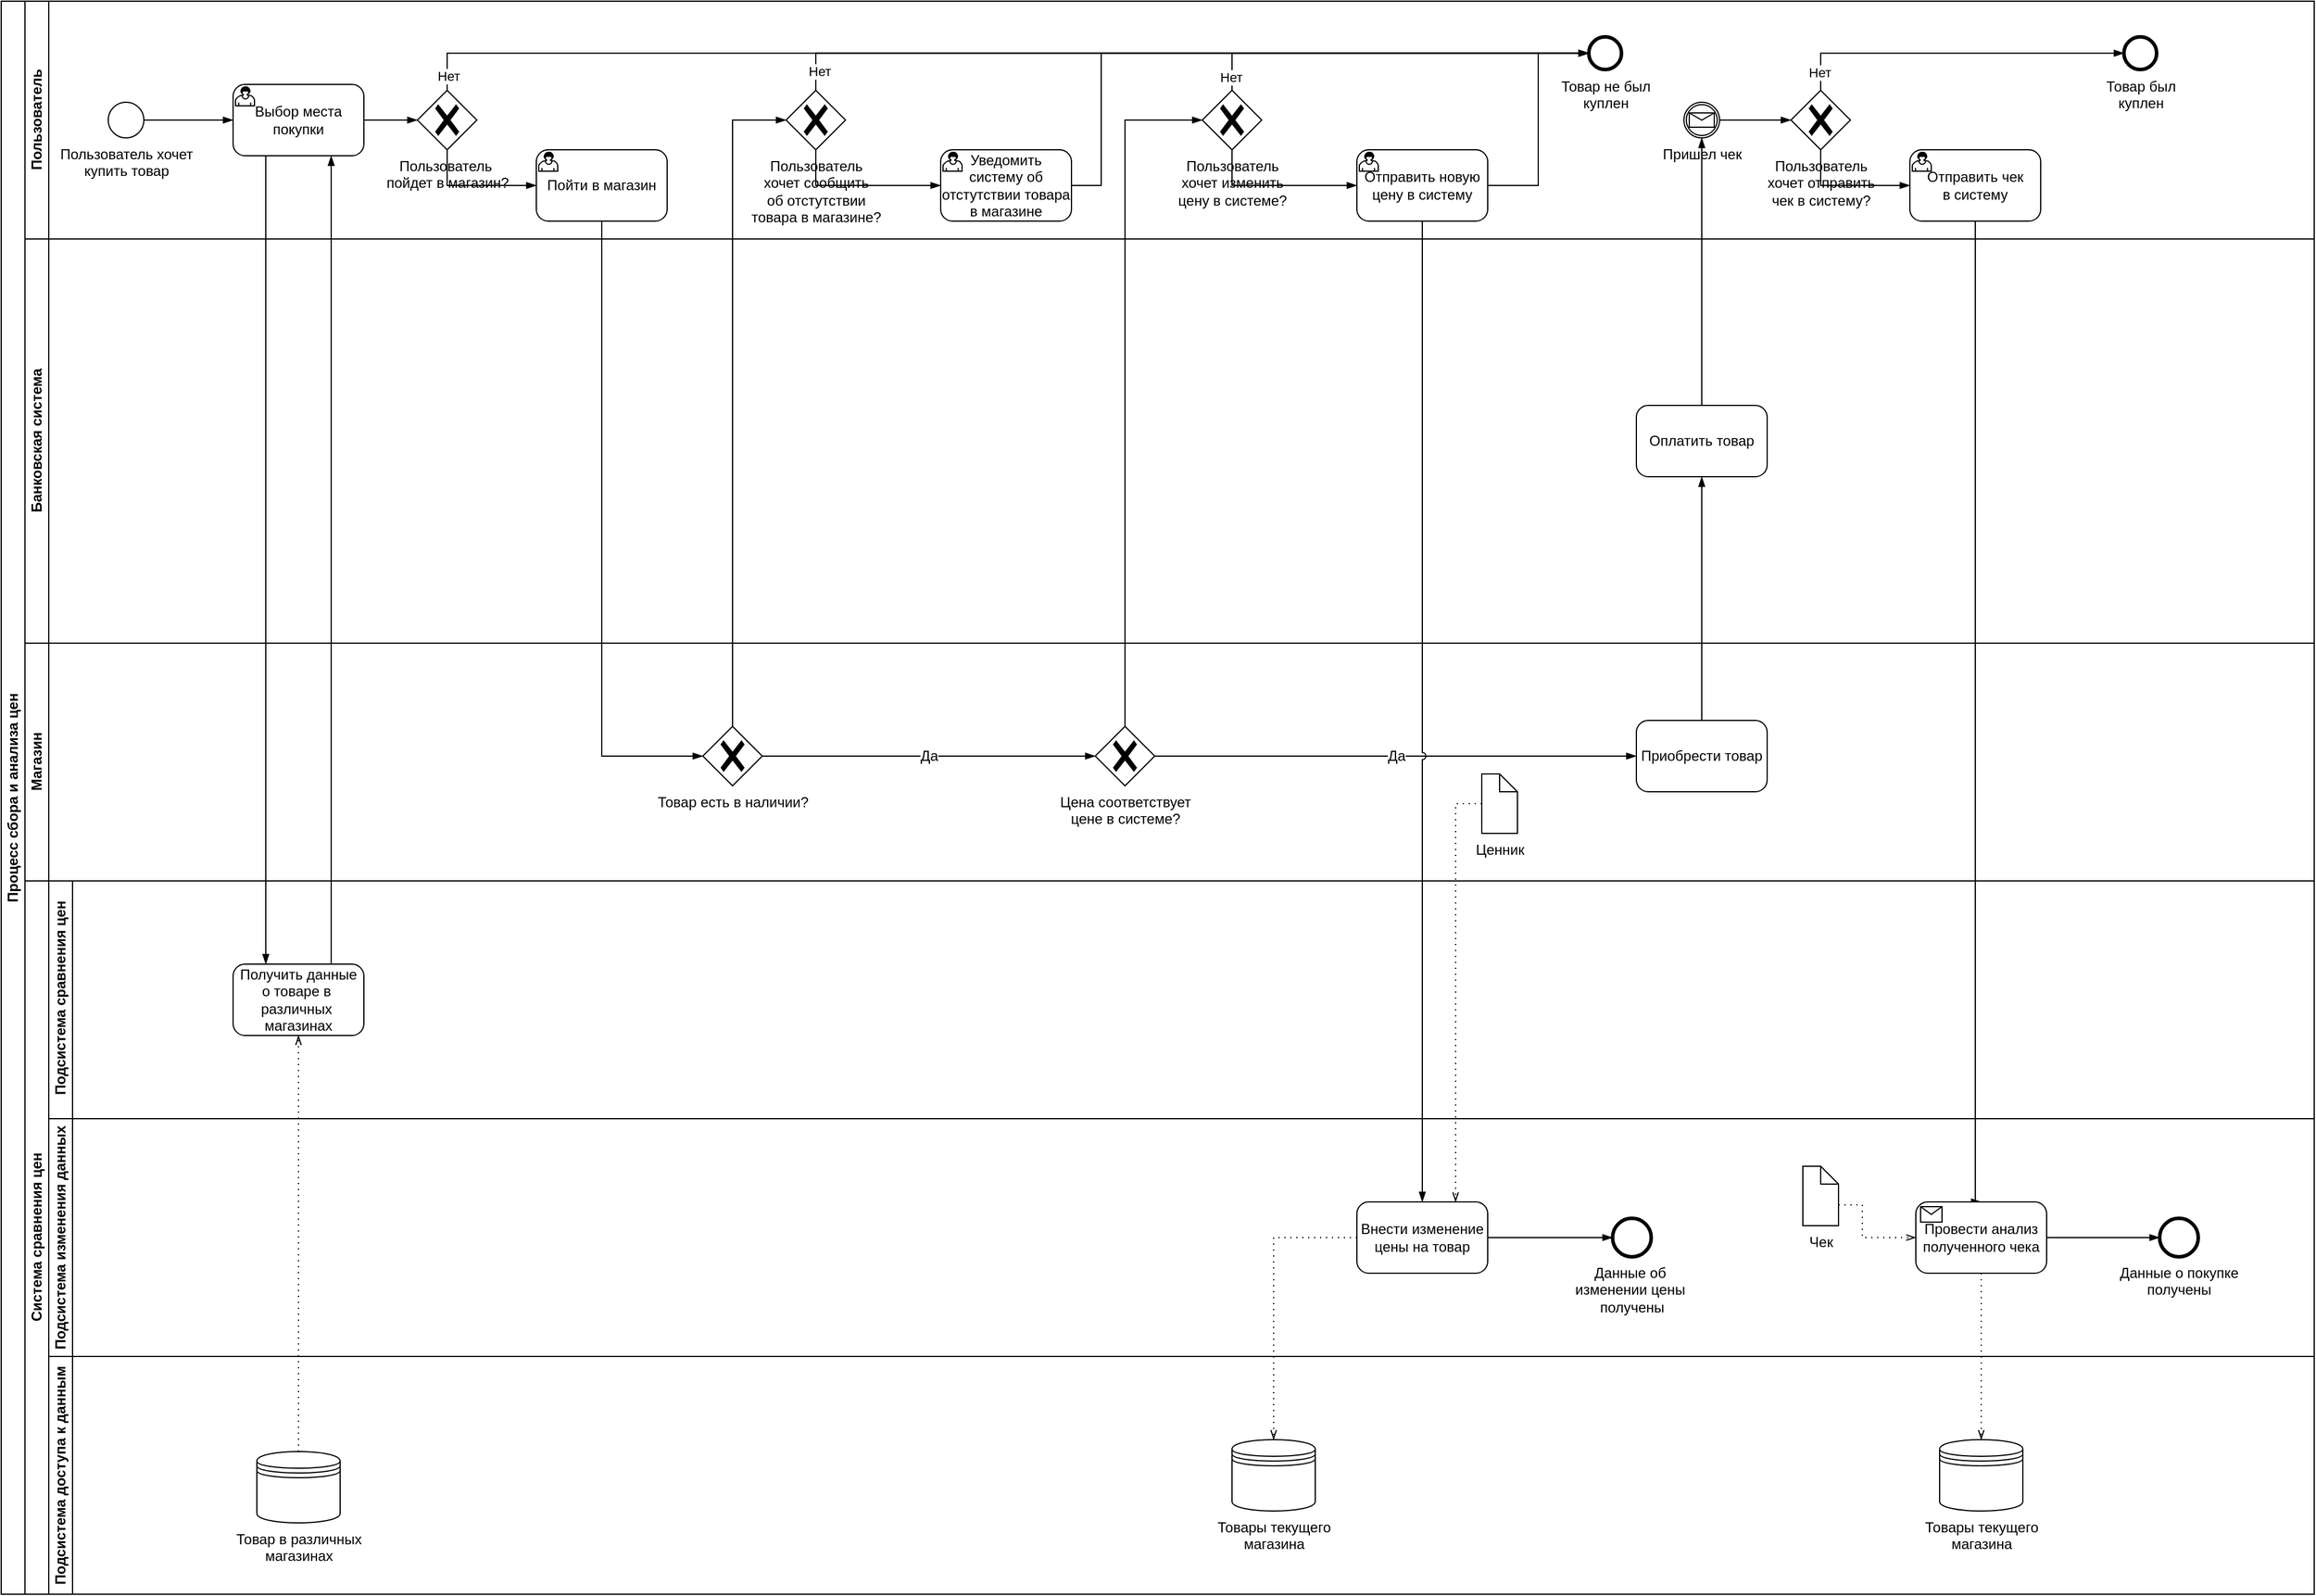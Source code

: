 <mxfile version="24.2.5" type="device">
  <diagram name="Page-1" id="ZHDZ94MFAawEk2bePR7I">
    <mxGraphModel dx="989" dy="546" grid="1" gridSize="10" guides="1" tooltips="1" connect="1" arrows="1" fold="1" page="1" pageScale="1" pageWidth="850" pageHeight="1100" math="0" shadow="0">
      <root>
        <mxCell id="0" />
        <mxCell id="1" parent="0" />
        <mxCell id="bPvuheQ4Vo8DeEKhQ3WO-1" value="Процесс сбора и анализа цен" style="swimlane;html=1;childLayout=stackLayout;resizeParent=1;resizeParentMax=0;horizontal=0;startSize=20;horizontalStack=0;whiteSpace=wrap;labelBackgroundColor=none;" parent="1" vertex="1">
          <mxGeometry x="405" y="530" width="1945" height="1340" as="geometry" />
        </mxCell>
        <mxCell id="bPvuheQ4Vo8DeEKhQ3WO-2" value="Пользователь" style="swimlane;html=1;startSize=20;horizontal=0;" parent="bPvuheQ4Vo8DeEKhQ3WO-1" vertex="1">
          <mxGeometry x="20" width="1925" height="200" as="geometry">
            <mxRectangle x="20" width="460" height="30" as="alternateBounds" />
          </mxGeometry>
        </mxCell>
        <mxCell id="M3TPKHhHua5YoJJ2DM4J-50" value="Пользователь хочет&lt;div&gt;купить товар&lt;/div&gt;" style="points=[[0.145,0.145,0],[0.5,0,0],[0.855,0.145,0],[1,0.5,0],[0.855,0.855,0],[0.5,1,0],[0.145,0.855,0],[0,0.5,0]];shape=mxgraph.bpmn.event;html=1;verticalLabelPosition=bottom;labelBackgroundColor=none;verticalAlign=top;align=center;perimeter=ellipsePerimeter;outlineConnect=0;aspect=fixed;outline=standard;symbol=general;" parent="bPvuheQ4Vo8DeEKhQ3WO-2" vertex="1">
          <mxGeometry x="70" y="85" width="30" height="30" as="geometry" />
        </mxCell>
        <mxCell id="M3TPKHhHua5YoJJ2DM4J-52" value="Выбор места покупки" style="points=[[0.25,0,0],[0.5,0,0],[0.75,0,0],[1,0.25,0],[1,0.5,0],[1,0.75,0],[0.75,1,0],[0.5,1,0],[0.25,1,0],[0,0.75,0],[0,0.5,0],[0,0.25,0]];shape=mxgraph.bpmn.task;whiteSpace=wrap;rectStyle=rounded;size=10;html=1;container=1;expand=0;collapsible=0;taskMarker=user;" parent="bPvuheQ4Vo8DeEKhQ3WO-2" vertex="1">
          <mxGeometry x="175" y="70" width="110" height="60" as="geometry" />
        </mxCell>
        <mxCell id="M3TPKHhHua5YoJJ2DM4J-53" value="" style="edgeStyle=elbowEdgeStyle;fontSize=12;html=1;endArrow=blockThin;endFill=1;rounded=0;exitX=1;exitY=0.5;exitDx=0;exitDy=0;exitPerimeter=0;entryX=0;entryY=0.5;entryDx=0;entryDy=0;entryPerimeter=0;" parent="bPvuheQ4Vo8DeEKhQ3WO-2" source="M3TPKHhHua5YoJJ2DM4J-50" target="M3TPKHhHua5YoJJ2DM4J-52" edge="1">
          <mxGeometry width="160" relative="1" as="geometry">
            <mxPoint x="220" y="200" as="sourcePoint" />
            <mxPoint x="380" y="200" as="targetPoint" />
          </mxGeometry>
        </mxCell>
        <mxCell id="M3TPKHhHua5YoJJ2DM4J-59" value="Пользователь&amp;nbsp;&lt;div&gt;пойдет в магазин?&lt;/div&gt;" style="points=[[0.25,0.25,0],[0.5,0,0],[0.75,0.25,0],[1,0.5,0],[0.75,0.75,0],[0.5,1,0],[0.25,0.75,0],[0,0.5,0]];shape=mxgraph.bpmn.gateway2;html=1;verticalLabelPosition=bottom;labelBackgroundColor=none;verticalAlign=top;align=center;perimeter=rhombusPerimeter;outlineConnect=0;outline=none;symbol=none;gwType=exclusive;" parent="bPvuheQ4Vo8DeEKhQ3WO-2" vertex="1">
          <mxGeometry x="330" y="75" width="50" height="50" as="geometry" />
        </mxCell>
        <mxCell id="M3TPKHhHua5YoJJ2DM4J-60" value="" style="edgeStyle=elbowEdgeStyle;fontSize=12;html=1;endArrow=blockThin;endFill=1;rounded=0;exitX=1;exitY=0.5;exitDx=0;exitDy=0;exitPerimeter=0;entryX=0;entryY=0.5;entryDx=0;entryDy=0;entryPerimeter=0;" parent="bPvuheQ4Vo8DeEKhQ3WO-2" source="M3TPKHhHua5YoJJ2DM4J-52" target="M3TPKHhHua5YoJJ2DM4J-59" edge="1">
          <mxGeometry width="160" relative="1" as="geometry">
            <mxPoint x="560" y="210" as="sourcePoint" />
            <mxPoint x="720" y="210" as="targetPoint" />
          </mxGeometry>
        </mxCell>
        <mxCell id="M3TPKHhHua5YoJJ2DM4J-61" value="Пойти в магазин" style="points=[[0.25,0,0],[0.5,0,0],[0.75,0,0],[1,0.25,0],[1,0.5,0],[1,0.75,0],[0.75,1,0],[0.5,1,0],[0.25,1,0],[0,0.75,0],[0,0.5,0],[0,0.25,0]];shape=mxgraph.bpmn.task;whiteSpace=wrap;rectStyle=rounded;size=10;html=1;container=1;expand=0;collapsible=0;taskMarker=user;" parent="bPvuheQ4Vo8DeEKhQ3WO-2" vertex="1">
          <mxGeometry x="430" y="125" width="110" height="60" as="geometry" />
        </mxCell>
        <mxCell id="M3TPKHhHua5YoJJ2DM4J-62" value="" style="edgeStyle=elbowEdgeStyle;fontSize=12;html=1;endArrow=blockThin;endFill=1;rounded=0;exitX=0.5;exitY=1;exitDx=0;exitDy=0;exitPerimeter=0;entryX=0;entryY=0.5;entryDx=0;entryDy=0;entryPerimeter=0;" parent="bPvuheQ4Vo8DeEKhQ3WO-2" source="M3TPKHhHua5YoJJ2DM4J-59" target="M3TPKHhHua5YoJJ2DM4J-61" edge="1">
          <mxGeometry width="160" relative="1" as="geometry">
            <mxPoint x="490" y="310" as="sourcePoint" />
            <mxPoint x="650" y="310" as="targetPoint" />
            <Array as="points">
              <mxPoint x="355" y="140" />
            </Array>
          </mxGeometry>
        </mxCell>
        <mxCell id="M3TPKHhHua5YoJJ2DM4J-65" value="" style="edgeStyle=elbowEdgeStyle;fontSize=12;html=1;endArrow=blockThin;endFill=1;rounded=0;entryX=0;entryY=0.5;entryDx=0;entryDy=0;entryPerimeter=0;exitX=0.5;exitY=0;exitDx=0;exitDy=0;exitPerimeter=0;" parent="bPvuheQ4Vo8DeEKhQ3WO-2" source="M3TPKHhHua5YoJJ2DM4J-59" target="M3TPKHhHua5YoJJ2DM4J-92" edge="1">
          <mxGeometry width="160" relative="1" as="geometry">
            <mxPoint x="270" y="220" as="sourcePoint" />
            <mxPoint x="471.25" y="43.75" as="targetPoint" />
            <Array as="points">
              <mxPoint x="355" y="60" />
            </Array>
          </mxGeometry>
        </mxCell>
        <mxCell id="M3TPKHhHua5YoJJ2DM4J-114" value="Нет" style="edgeLabel;html=1;align=center;verticalAlign=middle;resizable=0;points=[];" parent="M3TPKHhHua5YoJJ2DM4J-65" vertex="1" connectable="0">
          <mxGeometry x="-0.975" y="-1" relative="1" as="geometry">
            <mxPoint as="offset" />
          </mxGeometry>
        </mxCell>
        <mxCell id="M3TPKHhHua5YoJJ2DM4J-70" value="Пользователь&lt;div&gt;хочет сообщить&lt;/div&gt;&lt;div&gt;об отстутствии&lt;/div&gt;&lt;div&gt;товара в магазине?&lt;/div&gt;" style="points=[[0.25,0.25,0],[0.5,0,0],[0.75,0.25,0],[1,0.5,0],[0.75,0.75,0],[0.5,1,0],[0.25,0.75,0],[0,0.5,0]];shape=mxgraph.bpmn.gateway2;html=1;verticalLabelPosition=bottom;labelBackgroundColor=none;verticalAlign=top;align=center;perimeter=rhombusPerimeter;outlineConnect=0;outline=none;symbol=none;gwType=exclusive;" parent="bPvuheQ4Vo8DeEKhQ3WO-2" vertex="1">
          <mxGeometry x="640" y="75" width="50" height="50" as="geometry" />
        </mxCell>
        <mxCell id="M3TPKHhHua5YoJJ2DM4J-83" value="Уведомить систему об отстутствии товара&lt;div&gt;в магазине&lt;/div&gt;" style="points=[[0.25,0,0],[0.5,0,0],[0.75,0,0],[1,0.25,0],[1,0.5,0],[1,0.75,0],[0.75,1,0],[0.5,1,0],[0.25,1,0],[0,0.75,0],[0,0.5,0],[0,0.25,0]];shape=mxgraph.bpmn.task;whiteSpace=wrap;rectStyle=rounded;size=10;html=1;container=1;expand=0;collapsible=0;taskMarker=user;" parent="bPvuheQ4Vo8DeEKhQ3WO-2" vertex="1">
          <mxGeometry x="770" y="125" width="110" height="60" as="geometry" />
        </mxCell>
        <mxCell id="M3TPKHhHua5YoJJ2DM4J-84" value="" style="edgeStyle=elbowEdgeStyle;fontSize=12;html=1;endArrow=blockThin;endFill=1;rounded=0;exitX=0.5;exitY=1;exitDx=0;exitDy=0;exitPerimeter=0;entryX=0;entryY=0.5;entryDx=0;entryDy=0;entryPerimeter=0;elbow=vertical;" parent="bPvuheQ4Vo8DeEKhQ3WO-2" source="M3TPKHhHua5YoJJ2DM4J-70" target="M3TPKHhHua5YoJJ2DM4J-83" edge="1">
          <mxGeometry width="160" relative="1" as="geometry">
            <mxPoint x="540" y="310" as="sourcePoint" />
            <mxPoint x="700" y="310" as="targetPoint" />
            <Array as="points">
              <mxPoint x="665" y="155" />
            </Array>
          </mxGeometry>
        </mxCell>
        <mxCell id="M3TPKHhHua5YoJJ2DM4J-86" value="" style="edgeStyle=elbowEdgeStyle;fontSize=12;html=1;endArrow=blockThin;endFill=1;rounded=0;entryX=0;entryY=0.5;entryDx=0;entryDy=0;entryPerimeter=0;exitX=0.5;exitY=0;exitDx=0;exitDy=0;exitPerimeter=0;" parent="bPvuheQ4Vo8DeEKhQ3WO-2" source="M3TPKHhHua5YoJJ2DM4J-70" target="M3TPKHhHua5YoJJ2DM4J-92" edge="1">
          <mxGeometry width="160" relative="1" as="geometry">
            <mxPoint x="540" y="310" as="sourcePoint" />
            <mxPoint x="811.25" y="43.75" as="targetPoint" />
            <Array as="points">
              <mxPoint x="665" y="60" />
            </Array>
          </mxGeometry>
        </mxCell>
        <mxCell id="M3TPKHhHua5YoJJ2DM4J-115" value="Нет" style="edgeLabel;html=1;align=center;verticalAlign=middle;resizable=0;points=[];" parent="M3TPKHhHua5YoJJ2DM4J-86" vertex="1" connectable="0">
          <mxGeometry x="-0.953" y="-3" relative="1" as="geometry">
            <mxPoint as="offset" />
          </mxGeometry>
        </mxCell>
        <mxCell id="M3TPKHhHua5YoJJ2DM4J-89" value="Пользователь&lt;div&gt;хочет изменить&lt;/div&gt;&lt;div&gt;&lt;span style=&quot;background-color: initial;&quot;&gt;цену в системе?&lt;/span&gt;&lt;/div&gt;" style="points=[[0.25,0.25,0],[0.5,0,0],[0.75,0.25,0],[1,0.5,0],[0.75,0.75,0],[0.5,1,0],[0.25,0.75,0],[0,0.5,0]];shape=mxgraph.bpmn.gateway2;html=1;verticalLabelPosition=bottom;labelBackgroundColor=none;verticalAlign=top;align=center;perimeter=rhombusPerimeter;outlineConnect=0;outline=none;symbol=none;gwType=exclusive;" parent="bPvuheQ4Vo8DeEKhQ3WO-2" vertex="1">
          <mxGeometry x="990" y="75" width="50" height="50" as="geometry" />
        </mxCell>
        <mxCell id="M3TPKHhHua5YoJJ2DM4J-90" value="Отправить новую&lt;div&gt;цену в систему&lt;/div&gt;" style="points=[[0.25,0,0],[0.5,0,0],[0.75,0,0],[1,0.25,0],[1,0.5,0],[1,0.75,0],[0.75,1,0],[0.5,1,0],[0.25,1,0],[0,0.75,0],[0,0.5,0],[0,0.25,0]];shape=mxgraph.bpmn.task;whiteSpace=wrap;rectStyle=rounded;size=10;html=1;container=1;expand=0;collapsible=0;taskMarker=user;" parent="bPvuheQ4Vo8DeEKhQ3WO-2" vertex="1">
          <mxGeometry x="1120" y="125" width="110" height="60" as="geometry" />
        </mxCell>
        <mxCell id="M3TPKHhHua5YoJJ2DM4J-91" value="" style="edgeStyle=elbowEdgeStyle;fontSize=12;html=1;endArrow=blockThin;endFill=1;rounded=0;exitX=0.5;exitY=1;exitDx=0;exitDy=0;exitPerimeter=0;entryX=0;entryY=0.5;entryDx=0;entryDy=0;entryPerimeter=0;elbow=vertical;" parent="bPvuheQ4Vo8DeEKhQ3WO-2" source="M3TPKHhHua5YoJJ2DM4J-89" target="M3TPKHhHua5YoJJ2DM4J-90" edge="1">
          <mxGeometry width="160" relative="1" as="geometry">
            <mxPoint x="890" y="300" as="sourcePoint" />
            <mxPoint x="1050" y="300" as="targetPoint" />
            <Array as="points">
              <mxPoint x="1075" y="155" />
            </Array>
          </mxGeometry>
        </mxCell>
        <mxCell id="M3TPKHhHua5YoJJ2DM4J-92" value="Товар не был&lt;div&gt;куплен&lt;/div&gt;" style="points=[[0.145,0.145,0],[0.5,0,0],[0.855,0.145,0],[1,0.5,0],[0.855,0.855,0],[0.5,1,0],[0.145,0.855,0],[0,0.5,0]];shape=mxgraph.bpmn.event;html=1;verticalLabelPosition=bottom;labelBackgroundColor=none;verticalAlign=top;align=center;perimeter=ellipsePerimeter;outlineConnect=0;aspect=fixed;outline=end;symbol=terminate2;" parent="bPvuheQ4Vo8DeEKhQ3WO-2" vertex="1">
          <mxGeometry x="1315" y="30" width="27.5" height="27.5" as="geometry" />
        </mxCell>
        <mxCell id="M3TPKHhHua5YoJJ2DM4J-93" value="" style="edgeStyle=elbowEdgeStyle;fontSize=12;html=1;endArrow=blockThin;endFill=1;rounded=0;entryX=0;entryY=0.5;entryDx=0;entryDy=0;entryPerimeter=0;exitX=0.5;exitY=0;exitDx=0;exitDy=0;exitPerimeter=0;" parent="bPvuheQ4Vo8DeEKhQ3WO-2" source="M3TPKHhHua5YoJJ2DM4J-89" target="M3TPKHhHua5YoJJ2DM4J-92" edge="1">
          <mxGeometry width="160" relative="1" as="geometry">
            <mxPoint x="890" y="300" as="sourcePoint" />
            <mxPoint x="1050" y="300" as="targetPoint" />
            <Array as="points">
              <mxPoint x="1015" y="50" />
            </Array>
          </mxGeometry>
        </mxCell>
        <mxCell id="M3TPKHhHua5YoJJ2DM4J-116" value="Нет" style="edgeLabel;html=1;align=center;verticalAlign=middle;resizable=0;points=[];" parent="M3TPKHhHua5YoJJ2DM4J-93" vertex="1" connectable="0">
          <mxGeometry x="-0.931" y="1" relative="1" as="geometry">
            <mxPoint as="offset" />
          </mxGeometry>
        </mxCell>
        <mxCell id="M3TPKHhHua5YoJJ2DM4J-97" value="" style="edgeStyle=elbowEdgeStyle;fontSize=12;html=1;endArrow=blockThin;endFill=1;rounded=0;exitX=1;exitY=0.5;exitDx=0;exitDy=0;exitPerimeter=0;entryX=0;entryY=0.5;entryDx=0;entryDy=0;entryPerimeter=0;" parent="bPvuheQ4Vo8DeEKhQ3WO-2" source="M3TPKHhHua5YoJJ2DM4J-90" target="M3TPKHhHua5YoJJ2DM4J-92" edge="1">
          <mxGeometry width="160" relative="1" as="geometry">
            <mxPoint x="935" y="270" as="sourcePoint" />
            <mxPoint x="1315" y="40" as="targetPoint" />
          </mxGeometry>
        </mxCell>
        <mxCell id="M3TPKHhHua5YoJJ2DM4J-98" value="" style="edgeStyle=elbowEdgeStyle;fontSize=12;html=1;endArrow=blockThin;endFill=1;rounded=0;exitX=1;exitY=0.5;exitDx=0;exitDy=0;exitPerimeter=0;entryX=0;entryY=0.5;entryDx=0;entryDy=0;entryPerimeter=0;" parent="bPvuheQ4Vo8DeEKhQ3WO-2" source="M3TPKHhHua5YoJJ2DM4J-83" target="M3TPKHhHua5YoJJ2DM4J-92" edge="1">
          <mxGeometry width="160" relative="1" as="geometry">
            <mxPoint x="1035" y="210" as="sourcePoint" />
            <mxPoint x="1195" y="210" as="targetPoint" />
            <Array as="points">
              <mxPoint x="905" y="100" />
            </Array>
          </mxGeometry>
        </mxCell>
        <mxCell id="M3TPKHhHua5YoJJ2DM4J-105" value="Пришел чек" style="points=[[0.145,0.145,0],[0.5,0,0],[0.855,0.145,0],[1,0.5,0],[0.855,0.855,0],[0.5,1,0],[0.145,0.855,0],[0,0.5,0]];shape=mxgraph.bpmn.event;html=1;verticalLabelPosition=bottom;labelBackgroundColor=none;verticalAlign=top;align=center;perimeter=ellipsePerimeter;outlineConnect=0;aspect=fixed;outline=catching;symbol=message;" parent="bPvuheQ4Vo8DeEKhQ3WO-2" vertex="1">
          <mxGeometry x="1395" y="85" width="30" height="30" as="geometry" />
        </mxCell>
        <mxCell id="M3TPKHhHua5YoJJ2DM4J-108" value="Пользователь&lt;div&gt;хочет отправить&lt;/div&gt;&lt;div&gt;чек в систему?&lt;/div&gt;" style="points=[[0.25,0.25,0],[0.5,0,0],[0.75,0.25,0],[1,0.5,0],[0.75,0.75,0],[0.5,1,0],[0.25,0.75,0],[0,0.5,0]];shape=mxgraph.bpmn.gateway2;html=1;verticalLabelPosition=bottom;labelBackgroundColor=none;verticalAlign=top;align=center;perimeter=rhombusPerimeter;outlineConnect=0;outline=none;symbol=none;gwType=exclusive;" parent="bPvuheQ4Vo8DeEKhQ3WO-2" vertex="1">
          <mxGeometry x="1485" y="75" width="50" height="50" as="geometry" />
        </mxCell>
        <mxCell id="M3TPKHhHua5YoJJ2DM4J-109" value="" style="edgeStyle=elbowEdgeStyle;fontSize=12;html=1;endArrow=blockThin;endFill=1;rounded=0;entryX=0;entryY=0.5;entryDx=0;entryDy=0;entryPerimeter=0;exitX=1;exitY=0.5;exitDx=0;exitDy=0;exitPerimeter=0;" parent="bPvuheQ4Vo8DeEKhQ3WO-2" source="M3TPKHhHua5YoJJ2DM4J-105" target="M3TPKHhHua5YoJJ2DM4J-108" edge="1">
          <mxGeometry width="160" relative="1" as="geometry">
            <mxPoint x="1235" y="250" as="sourcePoint" />
            <mxPoint x="1395" y="250" as="targetPoint" />
          </mxGeometry>
        </mxCell>
        <mxCell id="M3TPKHhHua5YoJJ2DM4J-110" value="Отправить чек&lt;div&gt;в систему&lt;/div&gt;" style="points=[[0.25,0,0],[0.5,0,0],[0.75,0,0],[1,0.25,0],[1,0.5,0],[1,0.75,0],[0.75,1,0],[0.5,1,0],[0.25,1,0],[0,0.75,0],[0,0.5,0],[0,0.25,0]];shape=mxgraph.bpmn.task;whiteSpace=wrap;rectStyle=rounded;size=10;html=1;container=1;expand=0;collapsible=0;taskMarker=user;" parent="bPvuheQ4Vo8DeEKhQ3WO-2" vertex="1">
          <mxGeometry x="1585" y="125" width="110" height="60" as="geometry" />
        </mxCell>
        <mxCell id="M3TPKHhHua5YoJJ2DM4J-111" value="" style="edgeStyle=elbowEdgeStyle;fontSize=12;html=1;endArrow=blockThin;endFill=1;rounded=0;entryX=0;entryY=0.5;entryDx=0;entryDy=0;entryPerimeter=0;exitX=0.5;exitY=1;exitDx=0;exitDy=0;exitPerimeter=0;" parent="bPvuheQ4Vo8DeEKhQ3WO-2" source="M3TPKHhHua5YoJJ2DM4J-108" target="M3TPKHhHua5YoJJ2DM4J-110" edge="1">
          <mxGeometry width="160" relative="1" as="geometry">
            <mxPoint x="1465" y="220" as="sourcePoint" />
            <mxPoint x="1625" y="220" as="targetPoint" />
            <Array as="points">
              <mxPoint x="1510" y="140" />
            </Array>
          </mxGeometry>
        </mxCell>
        <mxCell id="M3TPKHhHua5YoJJ2DM4J-141" value="Товар был&lt;div&gt;куплен&lt;/div&gt;" style="points=[[0.145,0.145,0],[0.5,0,0],[0.855,0.145,0],[1,0.5,0],[0.855,0.855,0],[0.5,1,0],[0.145,0.855,0],[0,0.5,0]];shape=mxgraph.bpmn.event;html=1;verticalLabelPosition=bottom;labelBackgroundColor=none;verticalAlign=top;align=center;perimeter=ellipsePerimeter;outlineConnect=0;aspect=fixed;outline=end;symbol=terminate2;" parent="bPvuheQ4Vo8DeEKhQ3WO-2" vertex="1">
          <mxGeometry x="1765" y="30" width="27.5" height="27.5" as="geometry" />
        </mxCell>
        <mxCell id="M3TPKHhHua5YoJJ2DM4J-144" value="" style="edgeStyle=elbowEdgeStyle;fontSize=12;html=1;endArrow=blockThin;endFill=1;rounded=0;entryX=0;entryY=0.5;entryDx=0;entryDy=0;entryPerimeter=0;exitX=0.5;exitY=0;exitDx=0;exitDy=0;exitPerimeter=0;" parent="bPvuheQ4Vo8DeEKhQ3WO-2" source="M3TPKHhHua5YoJJ2DM4J-108" target="M3TPKHhHua5YoJJ2DM4J-141" edge="1">
          <mxGeometry width="160" relative="1" as="geometry">
            <mxPoint x="1455" y="280" as="sourcePoint" />
            <mxPoint x="1615" y="280" as="targetPoint" />
            <Array as="points">
              <mxPoint x="1510" y="50" />
            </Array>
          </mxGeometry>
        </mxCell>
        <mxCell id="M3TPKHhHua5YoJJ2DM4J-146" value="Нет" style="edgeLabel;html=1;align=center;verticalAlign=middle;resizable=0;points=[];" parent="M3TPKHhHua5YoJJ2DM4J-144" vertex="1" connectable="0">
          <mxGeometry x="-0.892" y="1" relative="1" as="geometry">
            <mxPoint as="offset" />
          </mxGeometry>
        </mxCell>
        <mxCell id="bPvuheQ4Vo8DeEKhQ3WO-3" value="Банковская система" style="swimlane;html=1;startSize=20;horizontal=0;" parent="bPvuheQ4Vo8DeEKhQ3WO-1" vertex="1">
          <mxGeometry x="20" y="200" width="1925" height="340" as="geometry" />
        </mxCell>
        <mxCell id="M3TPKHhHua5YoJJ2DM4J-103" value="Оплатить товар" style="points=[[0.25,0,0],[0.5,0,0],[0.75,0,0],[1,0.25,0],[1,0.5,0],[1,0.75,0],[0.75,1,0],[0.5,1,0],[0.25,1,0],[0,0.75,0],[0,0.5,0],[0,0.25,0]];shape=mxgraph.bpmn.task;whiteSpace=wrap;rectStyle=rounded;size=10;html=1;container=1;expand=0;collapsible=0;taskMarker=abstract;" parent="bPvuheQ4Vo8DeEKhQ3WO-3" vertex="1">
          <mxGeometry x="1355" y="140" width="110" height="60" as="geometry" />
        </mxCell>
        <mxCell id="s-Xhp7sbvqzumtTe6QiF-10" value="Магазин" style="swimlane;html=1;startSize=20;horizontal=0;" parent="bPvuheQ4Vo8DeEKhQ3WO-1" vertex="1">
          <mxGeometry x="20" y="540" width="1925" height="200" as="geometry" />
        </mxCell>
        <mxCell id="M3TPKHhHua5YoJJ2DM4J-66" value="Товар есть в наличии?" style="points=[[0.25,0.25,0],[0.5,0,0],[0.75,0.25,0],[1,0.5,0],[0.75,0.75,0],[0.5,1,0],[0.25,0.75,0],[0,0.5,0]];shape=mxgraph.bpmn.gateway2;html=1;verticalLabelPosition=bottom;labelBackgroundColor=none;verticalAlign=top;align=center;perimeter=rhombusPerimeter;outlineConnect=0;outline=none;symbol=none;gwType=exclusive;" parent="s-Xhp7sbvqzumtTe6QiF-10" vertex="1">
          <mxGeometry x="570" y="70" width="50" height="50" as="geometry" />
        </mxCell>
        <mxCell id="M3TPKHhHua5YoJJ2DM4J-68" value="Цена соответствует&lt;div&gt;цене в системе?&lt;/div&gt;" style="points=[[0.25,0.25,0],[0.5,0,0],[0.75,0.25,0],[1,0.5,0],[0.75,0.75,0],[0.5,1,0],[0.25,0.75,0],[0,0.5,0]];shape=mxgraph.bpmn.gateway2;html=1;verticalLabelPosition=bottom;labelBackgroundColor=none;verticalAlign=top;align=center;perimeter=rhombusPerimeter;outlineConnect=0;outline=none;symbol=none;gwType=exclusive;" parent="s-Xhp7sbvqzumtTe6QiF-10" vertex="1">
          <mxGeometry x="900" y="70" width="50" height="50" as="geometry" />
        </mxCell>
        <mxCell id="M3TPKHhHua5YoJJ2DM4J-69" value="Да" style="edgeStyle=elbowEdgeStyle;fontSize=12;html=1;endArrow=blockThin;endFill=1;rounded=0;exitX=1;exitY=0.5;exitDx=0;exitDy=0;exitPerimeter=0;entryX=0;entryY=0.5;entryDx=0;entryDy=0;entryPerimeter=0;" parent="s-Xhp7sbvqzumtTe6QiF-10" source="M3TPKHhHua5YoJJ2DM4J-66" target="M3TPKHhHua5YoJJ2DM4J-68" edge="1">
          <mxGeometry width="160" relative="1" as="geometry">
            <mxPoint x="630" y="-40" as="sourcePoint" />
            <mxPoint x="790" y="-40" as="targetPoint" />
          </mxGeometry>
        </mxCell>
        <mxCell id="M3TPKHhHua5YoJJ2DM4J-87" value="Приобрести товар" style="points=[[0.25,0,0],[0.5,0,0],[0.75,0,0],[1,0.25,0],[1,0.5,0],[1,0.75,0],[0.75,1,0],[0.5,1,0],[0.25,1,0],[0,0.75,0],[0,0.5,0],[0,0.25,0]];shape=mxgraph.bpmn.task;whiteSpace=wrap;rectStyle=rounded;size=10;html=1;container=1;expand=0;collapsible=0;taskMarker=abstract;" parent="s-Xhp7sbvqzumtTe6QiF-10" vertex="1">
          <mxGeometry x="1355" y="65" width="110" height="60" as="geometry" />
        </mxCell>
        <mxCell id="M3TPKHhHua5YoJJ2DM4J-88" value="Да" style="edgeStyle=elbowEdgeStyle;fontSize=12;html=1;endArrow=blockThin;endFill=1;rounded=0;entryX=0;entryY=0.5;entryDx=0;entryDy=0;entryPerimeter=0;exitX=1;exitY=0.5;exitDx=0;exitDy=0;exitPerimeter=0;" parent="s-Xhp7sbvqzumtTe6QiF-10" source="M3TPKHhHua5YoJJ2DM4J-68" target="M3TPKHhHua5YoJJ2DM4J-87" edge="1">
          <mxGeometry width="160" relative="1" as="geometry">
            <mxPoint x="590" y="60" as="sourcePoint" />
            <mxPoint x="750" y="60" as="targetPoint" />
          </mxGeometry>
        </mxCell>
        <mxCell id="M3TPKHhHua5YoJJ2DM4J-101" value="Ценник" style="shape=mxgraph.bpmn.data;labelPosition=center;verticalLabelPosition=bottom;align=center;verticalAlign=top;size=15;html=1;" parent="s-Xhp7sbvqzumtTe6QiF-10" vertex="1">
          <mxGeometry x="1225" y="110" width="30" height="50" as="geometry" />
        </mxCell>
        <mxCell id="M3TPKHhHua5YoJJ2DM4J-104" value="" style="edgeStyle=elbowEdgeStyle;fontSize=12;html=1;endArrow=blockThin;endFill=1;rounded=0;exitX=0.5;exitY=0;exitDx=0;exitDy=0;exitPerimeter=0;entryX=0.5;entryY=1;entryDx=0;entryDy=0;entryPerimeter=0;" parent="bPvuheQ4Vo8DeEKhQ3WO-1" source="M3TPKHhHua5YoJJ2DM4J-87" target="M3TPKHhHua5YoJJ2DM4J-103" edge="1">
          <mxGeometry width="160" relative="1" as="geometry">
            <mxPoint x="1420" y="430" as="sourcePoint" />
            <mxPoint x="1405" y="350" as="targetPoint" />
          </mxGeometry>
        </mxCell>
        <mxCell id="M3TPKHhHua5YoJJ2DM4J-57" value="" style="edgeStyle=elbowEdgeStyle;fontSize=12;html=1;endArrow=blockThin;endFill=1;rounded=0;exitX=0.25;exitY=1;exitDx=0;exitDy=0;exitPerimeter=0;entryX=0.25;entryY=0;entryDx=0;entryDy=0;entryPerimeter=0;" parent="bPvuheQ4Vo8DeEKhQ3WO-1" source="M3TPKHhHua5YoJJ2DM4J-52" target="M3TPKHhHua5YoJJ2DM4J-54" edge="1">
          <mxGeometry width="160" relative="1" as="geometry">
            <mxPoint x="330" y="470" as="sourcePoint" />
            <mxPoint x="490" y="470" as="targetPoint" />
          </mxGeometry>
        </mxCell>
        <mxCell id="M3TPKHhHua5YoJJ2DM4J-58" value="" style="edgeStyle=elbowEdgeStyle;fontSize=12;html=1;endArrow=blockThin;endFill=1;rounded=0;exitX=0.75;exitY=0;exitDx=0;exitDy=0;exitPerimeter=0;entryX=0.75;entryY=1;entryDx=0;entryDy=0;entryPerimeter=0;" parent="bPvuheQ4Vo8DeEKhQ3WO-1" source="M3TPKHhHua5YoJJ2DM4J-54" target="M3TPKHhHua5YoJJ2DM4J-52" edge="1">
          <mxGeometry width="160" relative="1" as="geometry">
            <mxPoint x="530" y="360" as="sourcePoint" />
            <mxPoint x="690" y="360" as="targetPoint" />
          </mxGeometry>
        </mxCell>
        <mxCell id="M3TPKHhHua5YoJJ2DM4J-67" value="" style="edgeStyle=elbowEdgeStyle;fontSize=12;html=1;endArrow=blockThin;endFill=1;rounded=0;exitX=0.5;exitY=1;exitDx=0;exitDy=0;exitPerimeter=0;entryX=0;entryY=0.5;entryDx=0;entryDy=0;entryPerimeter=0;" parent="bPvuheQ4Vo8DeEKhQ3WO-1" source="M3TPKHhHua5YoJJ2DM4J-61" target="M3TPKHhHua5YoJJ2DM4J-66" edge="1">
          <mxGeometry width="160" relative="1" as="geometry">
            <mxPoint x="120" y="390" as="sourcePoint" />
            <mxPoint x="470" y="500" as="targetPoint" />
            <Array as="points">
              <mxPoint x="505" y="320" />
            </Array>
          </mxGeometry>
        </mxCell>
        <mxCell id="M3TPKHhHua5YoJJ2DM4J-71" value="" style="edgeStyle=elbowEdgeStyle;fontSize=12;html=1;endArrow=blockThin;endFill=1;rounded=0;entryX=0;entryY=0.5;entryDx=0;entryDy=0;entryPerimeter=0;exitX=0.5;exitY=0;exitDx=0;exitDy=0;exitPerimeter=0;" parent="bPvuheQ4Vo8DeEKhQ3WO-1" source="M3TPKHhHua5YoJJ2DM4J-66" target="M3TPKHhHua5YoJJ2DM4J-70" edge="1">
          <mxGeometry width="160" relative="1" as="geometry">
            <mxPoint x="650" y="310" as="sourcePoint" />
            <mxPoint x="810" y="310" as="targetPoint" />
            <Array as="points">
              <mxPoint x="615" y="260" />
            </Array>
          </mxGeometry>
        </mxCell>
        <mxCell id="M3TPKHhHua5YoJJ2DM4J-94" value="" style="edgeStyle=elbowEdgeStyle;fontSize=12;html=1;endArrow=blockThin;endFill=1;rounded=0;exitX=0.5;exitY=0;exitDx=0;exitDy=0;exitPerimeter=0;entryX=0;entryY=0.5;entryDx=0;entryDy=0;entryPerimeter=0;" parent="bPvuheQ4Vo8DeEKhQ3WO-1" source="M3TPKHhHua5YoJJ2DM4J-68" target="M3TPKHhHua5YoJJ2DM4J-89" edge="1">
          <mxGeometry width="160" relative="1" as="geometry">
            <mxPoint x="830" y="310" as="sourcePoint" />
            <mxPoint x="990" y="310" as="targetPoint" />
            <Array as="points">
              <mxPoint x="945" y="250" />
            </Array>
          </mxGeometry>
        </mxCell>
        <mxCell id="M3TPKHhHua5YoJJ2DM4J-96" value="" style="edgeStyle=elbowEdgeStyle;fontSize=12;html=1;endArrow=blockThin;endFill=1;rounded=0;exitX=0.5;exitY=1;exitDx=0;exitDy=0;exitPerimeter=0;entryX=0.5;entryY=0;entryDx=0;entryDy=0;entryPerimeter=0;noJump=0;jumpStyle=arc;" parent="bPvuheQ4Vo8DeEKhQ3WO-1" source="M3TPKHhHua5YoJJ2DM4J-90" target="M3TPKHhHua5YoJJ2DM4J-95" edge="1">
          <mxGeometry width="160" relative="1" as="geometry">
            <mxPoint x="1125" y="410" as="sourcePoint" />
            <mxPoint x="1285" y="410" as="targetPoint" />
          </mxGeometry>
        </mxCell>
        <mxCell id="M3TPKHhHua5YoJJ2DM4J-107" value="" style="edgeStyle=elbowEdgeStyle;fontSize=12;html=1;endArrow=blockThin;endFill=1;rounded=0;exitX=0.5;exitY=0;exitDx=0;exitDy=0;exitPerimeter=0;entryX=0.5;entryY=1;entryDx=0;entryDy=0;entryPerimeter=0;" parent="bPvuheQ4Vo8DeEKhQ3WO-1" source="M3TPKHhHua5YoJJ2DM4J-103" target="M3TPKHhHua5YoJJ2DM4J-105" edge="1">
          <mxGeometry width="160" relative="1" as="geometry">
            <mxPoint x="1435" y="130" as="sourcePoint" />
            <mxPoint x="1595" y="130" as="targetPoint" />
          </mxGeometry>
        </mxCell>
        <mxCell id="M3TPKHhHua5YoJJ2DM4J-120" value="" style="edgeStyle=elbowEdgeStyle;fontSize=12;html=1;endFill=0;startFill=0;endSize=6;startSize=6;dashed=1;dashPattern=1 4;endArrow=openThin;startArrow=none;rounded=0;exitX=0;exitY=0.5;exitDx=0;exitDy=0;exitPerimeter=0;entryX=0.75;entryY=0;entryDx=0;entryDy=0;entryPerimeter=0;" parent="bPvuheQ4Vo8DeEKhQ3WO-1" source="M3TPKHhHua5YoJJ2DM4J-101" target="M3TPKHhHua5YoJJ2DM4J-95" edge="1">
          <mxGeometry width="160" relative="1" as="geometry">
            <mxPoint x="1095" y="620" as="sourcePoint" />
            <mxPoint x="1255" y="620" as="targetPoint" />
            <Array as="points">
              <mxPoint x="1223" y="710" />
            </Array>
          </mxGeometry>
        </mxCell>
        <mxCell id="M3TPKHhHua5YoJJ2DM4J-134" value="" style="edgeStyle=elbowEdgeStyle;fontSize=12;html=1;endArrow=blockThin;endFill=1;rounded=0;exitX=0.5;exitY=1;exitDx=0;exitDy=0;exitPerimeter=0;entryX=0.5;entryY=0;entryDx=0;entryDy=0;entryPerimeter=0;" parent="bPvuheQ4Vo8DeEKhQ3WO-1" source="M3TPKHhHua5YoJJ2DM4J-110" target="M3TPKHhHua5YoJJ2DM4J-130" edge="1">
          <mxGeometry width="160" relative="1" as="geometry">
            <mxPoint x="1775" y="370" as="sourcePoint" />
            <mxPoint x="1655" y="640" as="targetPoint" />
            <Array as="points">
              <mxPoint x="1660" y="410" />
            </Array>
          </mxGeometry>
        </mxCell>
        <mxCell id="bPvuheQ4Vo8DeEKhQ3WO-4" value="Система сравнения цен" style="swimlane;html=1;startSize=20;horizontal=0;" parent="bPvuheQ4Vo8DeEKhQ3WO-1" vertex="1">
          <mxGeometry x="20" y="740" width="1925" height="600" as="geometry" />
        </mxCell>
        <mxCell id="hDXuyvvj-RR7Ke1Q90mx-4" value="&amp;nbsp;Подсистема сравнения цен" style="swimlane;startSize=20;horizontal=0;html=1;whiteSpace=wrap;" vertex="1" parent="bPvuheQ4Vo8DeEKhQ3WO-4">
          <mxGeometry x="20" width="1905" height="200" as="geometry" />
        </mxCell>
        <mxCell id="M3TPKHhHua5YoJJ2DM4J-54" value="Получить данные&lt;div&gt;о товаре в&amp;nbsp;&lt;/div&gt;&lt;div&gt;различных&amp;nbsp; магазинах&lt;/div&gt;" style="points=[[0.25,0,0],[0.5,0,0],[0.75,0,0],[1,0.25,0],[1,0.5,0],[1,0.75,0],[0.75,1,0],[0.5,1,0],[0.25,1,0],[0,0.75,0],[0,0.5,0],[0,0.25,0]];shape=mxgraph.bpmn.task;whiteSpace=wrap;rectStyle=rounded;size=10;html=1;container=1;expand=0;collapsible=0;taskMarker=abstract;" parent="hDXuyvvj-RR7Ke1Q90mx-4" vertex="1">
          <mxGeometry x="155" y="70" width="110" height="60" as="geometry" />
        </mxCell>
        <mxCell id="hDXuyvvj-RR7Ke1Q90mx-7" value="Подсистема изменения данных" style="swimlane;startSize=20;horizontal=0;html=1;whiteSpace=wrap;" vertex="1" parent="bPvuheQ4Vo8DeEKhQ3WO-4">
          <mxGeometry x="20" y="200" width="1905" height="200" as="geometry" />
        </mxCell>
        <mxCell id="M3TPKHhHua5YoJJ2DM4J-130" value="Провести анализ полученного чека" style="points=[[0.25,0,0],[0.5,0,0],[0.75,0,0],[1,0.25,0],[1,0.5,0],[1,0.75,0],[0.75,1,0],[0.5,1,0],[0.25,1,0],[0,0.75,0],[0,0.5,0],[0,0.25,0]];shape=mxgraph.bpmn.task;whiteSpace=wrap;rectStyle=rounded;size=10;html=1;container=1;expand=0;collapsible=0;taskMarker=receive;" parent="hDXuyvvj-RR7Ke1Q90mx-7" vertex="1">
          <mxGeometry x="1570" y="70" width="110" height="60" as="geometry" />
        </mxCell>
        <mxCell id="M3TPKHhHua5YoJJ2DM4J-135" value="Чек" style="shape=mxgraph.bpmn.data;labelPosition=center;verticalLabelPosition=bottom;align=center;verticalAlign=top;size=15;html=1;" parent="hDXuyvvj-RR7Ke1Q90mx-7" vertex="1">
          <mxGeometry x="1475" y="40" width="30" height="50" as="geometry" />
        </mxCell>
        <mxCell id="M3TPKHhHua5YoJJ2DM4J-136" value="" style="edgeStyle=elbowEdgeStyle;fontSize=12;html=1;endFill=0;startFill=0;endSize=6;startSize=6;dashed=1;dashPattern=1 4;endArrow=openThin;startArrow=none;rounded=0;exitX=0;exitY=0;exitDx=30;exitDy=32.5;exitPerimeter=0;entryX=0;entryY=0.5;entryDx=0;entryDy=0;entryPerimeter=0;" parent="hDXuyvvj-RR7Ke1Q90mx-7" source="M3TPKHhHua5YoJJ2DM4J-135" target="M3TPKHhHua5YoJJ2DM4J-130" edge="1">
          <mxGeometry width="160" relative="1" as="geometry">
            <mxPoint x="1705" y="-90" as="sourcePoint" />
            <mxPoint x="1865" y="-90" as="targetPoint" />
            <Array as="points">
              <mxPoint x="1525" y="110" />
            </Array>
          </mxGeometry>
        </mxCell>
        <mxCell id="M3TPKHhHua5YoJJ2DM4J-139" value="Данные о покупке&lt;div&gt;получены&lt;/div&gt;" style="points=[[0.145,0.145,0],[0.5,0,0],[0.855,0.145,0],[1,0.5,0],[0.855,0.855,0],[0.5,1,0],[0.145,0.855,0],[0,0.5,0]];shape=mxgraph.bpmn.event;html=1;verticalLabelPosition=bottom;labelBackgroundColor=none;verticalAlign=top;align=center;perimeter=ellipsePerimeter;outlineConnect=0;aspect=fixed;outline=end;symbol=terminate2;" parent="hDXuyvvj-RR7Ke1Q90mx-7" vertex="1">
          <mxGeometry x="1775" y="83.75" width="32.5" height="32.5" as="geometry" />
        </mxCell>
        <mxCell id="M3TPKHhHua5YoJJ2DM4J-140" value="" style="edgeStyle=elbowEdgeStyle;fontSize=12;html=1;endArrow=blockThin;endFill=1;rounded=0;exitX=1;exitY=0.5;exitDx=0;exitDy=0;exitPerimeter=0;entryX=0;entryY=0.5;entryDx=0;entryDy=0;entryPerimeter=0;" parent="hDXuyvvj-RR7Ke1Q90mx-7" source="M3TPKHhHua5YoJJ2DM4J-130" target="M3TPKHhHua5YoJJ2DM4J-139" edge="1">
          <mxGeometry width="160" relative="1" as="geometry">
            <mxPoint x="1705" y="-90" as="sourcePoint" />
            <mxPoint x="1865" y="-90" as="targetPoint" />
          </mxGeometry>
        </mxCell>
        <mxCell id="M3TPKHhHua5YoJJ2DM4J-95" value="Внести изменение цены на товар" style="points=[[0.25,0,0],[0.5,0,0],[0.75,0,0],[1,0.25,0],[1,0.5,0],[1,0.75,0],[0.75,1,0],[0.5,1,0],[0.25,1,0],[0,0.75,0],[0,0.5,0],[0,0.25,0]];shape=mxgraph.bpmn.task;whiteSpace=wrap;rectStyle=rounded;size=10;html=1;container=1;expand=0;collapsible=0;taskMarker=abstract;" parent="hDXuyvvj-RR7Ke1Q90mx-7" vertex="1">
          <mxGeometry x="1100" y="70" width="110" height="60" as="geometry" />
        </mxCell>
        <mxCell id="M3TPKHhHua5YoJJ2DM4J-143" value="" style="edgeStyle=elbowEdgeStyle;fontSize=12;html=1;endArrow=blockThin;endFill=1;rounded=0;exitX=1;exitY=0.5;exitDx=0;exitDy=0;exitPerimeter=0;entryX=0;entryY=0.5;entryDx=0;entryDy=0;entryPerimeter=0;" parent="hDXuyvvj-RR7Ke1Q90mx-7" source="M3TPKHhHua5YoJJ2DM4J-95" target="hDXuyvvj-RR7Ke1Q90mx-10" edge="1">
          <mxGeometry width="160" relative="1" as="geometry">
            <mxPoint x="1285" y="-70" as="sourcePoint" />
            <mxPoint x="1305" y="101.875" as="targetPoint" />
          </mxGeometry>
        </mxCell>
        <mxCell id="hDXuyvvj-RR7Ke1Q90mx-10" value="Данные об&amp;nbsp;&lt;div&gt;изменении цены&amp;nbsp;&lt;/div&gt;&lt;div&gt;получены&lt;/div&gt;" style="points=[[0.145,0.145,0],[0.5,0,0],[0.855,0.145,0],[1,0.5,0],[0.855,0.855,0],[0.5,1,0],[0.145,0.855,0],[0,0.5,0]];shape=mxgraph.bpmn.event;html=1;verticalLabelPosition=bottom;labelBackgroundColor=none;verticalAlign=top;align=center;perimeter=ellipsePerimeter;outlineConnect=0;aspect=fixed;outline=end;symbol=terminate2;" vertex="1" parent="hDXuyvvj-RR7Ke1Q90mx-7">
          <mxGeometry x="1315" y="83.75" width="32.5" height="32.5" as="geometry" />
        </mxCell>
        <mxCell id="hDXuyvvj-RR7Ke1Q90mx-9" value="Подсистема доступа к данным" style="swimlane;startSize=20;horizontal=0;html=1;whiteSpace=wrap;" vertex="1" parent="1">
          <mxGeometry x="445" y="1670" width="1905" height="200" as="geometry" />
        </mxCell>
        <mxCell id="M3TPKHhHua5YoJJ2DM4J-137" value="Товары текущего&lt;div&gt;магазина&lt;/div&gt;" style="shape=datastore;html=1;labelPosition=center;verticalLabelPosition=bottom;align=center;verticalAlign=top;" parent="hDXuyvvj-RR7Ke1Q90mx-9" vertex="1">
          <mxGeometry x="1590" y="70" width="70" height="60" as="geometry" />
        </mxCell>
        <mxCell id="M3TPKHhHua5YoJJ2DM4J-55" value="Товар в различных&lt;div&gt;магазинах&lt;/div&gt;" style="shape=datastore;html=1;labelPosition=center;verticalLabelPosition=bottom;align=center;verticalAlign=top;" parent="hDXuyvvj-RR7Ke1Q90mx-9" vertex="1">
          <mxGeometry x="175" y="80" width="70" height="60" as="geometry" />
        </mxCell>
        <mxCell id="M3TPKHhHua5YoJJ2DM4J-99" value="Товары текущего&lt;div&gt;магазина&lt;/div&gt;" style="shape=datastore;html=1;labelPosition=center;verticalLabelPosition=bottom;align=center;verticalAlign=top;" parent="hDXuyvvj-RR7Ke1Q90mx-9" vertex="1">
          <mxGeometry x="995" y="70" width="70" height="60" as="geometry" />
        </mxCell>
        <mxCell id="M3TPKHhHua5YoJJ2DM4J-138" value="" style="edgeStyle=elbowEdgeStyle;fontSize=12;html=1;endFill=0;startFill=0;endSize=6;startSize=6;dashed=1;dashPattern=1 4;endArrow=openThin;startArrow=none;rounded=0;exitX=0.5;exitY=1;exitDx=0;exitDy=0;exitPerimeter=0;entryX=0.5;entryY=0;entryDx=0;entryDy=0;" parent="1" source="M3TPKHhHua5YoJJ2DM4J-130" target="M3TPKHhHua5YoJJ2DM4J-137" edge="1">
          <mxGeometry width="160" relative="1" as="geometry">
            <mxPoint x="2060" y="1405" as="sourcePoint" />
            <mxPoint x="2090" y="1445.0" as="targetPoint" />
            <Array as="points" />
          </mxGeometry>
        </mxCell>
        <mxCell id="M3TPKHhHua5YoJJ2DM4J-56" value="" style="edgeStyle=elbowEdgeStyle;fontSize=12;html=1;endFill=0;startFill=0;endSize=6;startSize=6;dashed=1;dashPattern=1 4;endArrow=openThin;startArrow=none;rounded=0;exitX=0.5;exitY=0;exitDx=0;exitDy=0;entryX=0.5;entryY=1;entryDx=0;entryDy=0;entryPerimeter=0;" parent="1" source="M3TPKHhHua5YoJJ2DM4J-55" target="M3TPKHhHua5YoJJ2DM4J-54" edge="1">
          <mxGeometry width="160" relative="1" as="geometry">
            <mxPoint x="685" y="1230" as="sourcePoint" />
            <mxPoint x="710" y="1350" as="targetPoint" />
            <Array as="points">
              <mxPoint x="655" y="1570" />
            </Array>
          </mxGeometry>
        </mxCell>
        <mxCell id="M3TPKHhHua5YoJJ2DM4J-100" value="" style="edgeStyle=elbowEdgeStyle;fontSize=12;html=1;endFill=0;startFill=0;endSize=6;startSize=6;dashed=1;dashPattern=1 4;endArrow=openThin;startArrow=none;rounded=0;exitX=0;exitY=0.5;exitDx=0;exitDy=0;exitPerimeter=0;entryX=0.5;entryY=0;entryDx=0;entryDy=0;" parent="1" source="M3TPKHhHua5YoJJ2DM4J-95" target="M3TPKHhHua5YoJJ2DM4J-99" edge="1">
          <mxGeometry width="160" relative="1" as="geometry">
            <mxPoint x="1470" y="1250" as="sourcePoint" />
            <mxPoint x="1630" y="1250" as="targetPoint" />
            <Array as="points">
              <mxPoint x="1475" y="1650" />
            </Array>
          </mxGeometry>
        </mxCell>
      </root>
    </mxGraphModel>
  </diagram>
</mxfile>
